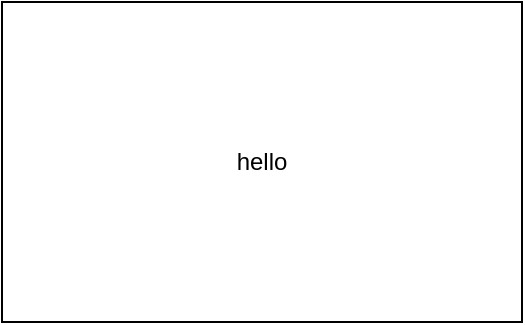 <mxfile version="24.8.4">
  <diagram name="ページ1" id="ZIFy_PqvehRAUfxZGXhY">
    <mxGraphModel dx="2074" dy="1145" grid="1" gridSize="10" guides="1" tooltips="1" connect="1" arrows="1" fold="1" page="1" pageScale="1" pageWidth="827" pageHeight="1169" math="0" shadow="0">
      <root>
        <mxCell id="0" />
        <mxCell id="1" parent="0" />
        <mxCell id="R_Pftn8i0xexKnUf1Mki-1" value="hello" style="whiteSpace=wrap;html=1;" vertex="1" parent="1">
          <mxGeometry x="230" y="280" width="260" height="160" as="geometry" />
        </mxCell>
      </root>
    </mxGraphModel>
  </diagram>
</mxfile>
